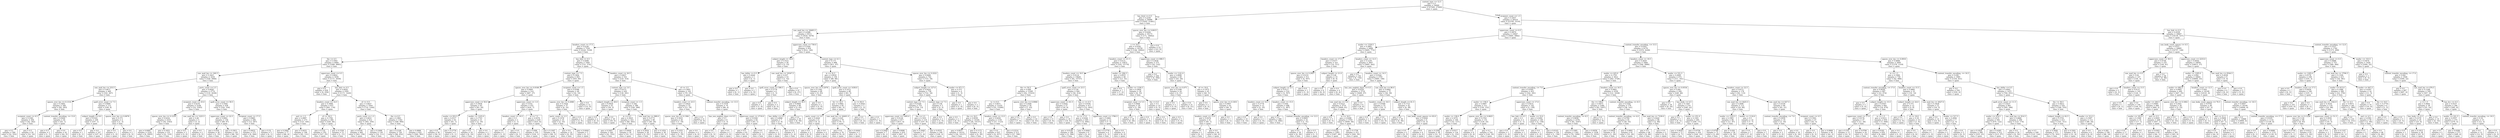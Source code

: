 digraph Tree {
node [shape=box] ;
0 [label="content_type <= 12.5\ngini = 0.5\nsamples = 54000\nvalue = [27000, 27000]\nclass = spam"] ;
1 [label="has_html <= 0.5\ngini = 0.2259\nsamples = 24686\nvalue = [3205, 21481]\nclass = ham"] ;
0 -> 1 [labeldistance=2.5, labelangle=45, headlabel="True"] ;
2 [label="raw_mail_len <= 18485.5\ngini = 0.4588\nsamples = 8513\nvalue = [3034, 5479]\nclass = ham"] ;
1 -> 2 ;
3 [label="headers_count <= 17.5\ngini = 0.4149\nsamples = 7559\nvalue = [2220, 5339]\nclass = ham"] ;
2 -> 3 ;
4 [label="the <= 0.5\ngini = 0.3562\nsamples = 6464\nvalue = [1499, 4965]\nclass = ham"] ;
3 -> 4 ;
5 [label="raw_mail_len <= 240.5\ngini = 0.1823\nsamples = 3234\nvalue = [328, 2906]\nclass = ham"] ;
4 -> 5 ;
6 [label="raw_mail_len <= 233.5\ngini = 0.4871\nsamples = 460\nvalue = [193, 267]\nclass = ham"] ;
5 -> 6 ;
7 [label="spaces_over_len <= 0.1314\ngini = 0.3692\nsamples = 348\nvalue = [85, 263]\nclass = ham"] ;
6 -> 7 ;
8 [label="recipient_count <= 6.5\ngini = 0.2381\nsamples = 304\nvalue = [42, 262]\nclass = ham"] ;
7 -> 8 ;
9 [label="gini = 0.2\nsamples = 284\nvalue = [32, 252]\nclass = ham"] ;
8 -> 9 ;
10 [label="gini = 0.5\nsamples = 20\nvalue = [10, 10]\nclass = spam"] ;
8 -> 10 ;
11 [label="content_transfer_encoding, <= 13.0\ngini = 0.0444\nsamples = 44\nvalue = [43, 1]\nclass = spam"] ;
7 -> 11 ;
12 [label="gini = 0.5\nsamples = 2\nvalue = [1, 1]\nclass = spam"] ;
11 -> 12 ;
13 [label="gini = 0.0\nsamples = 42\nvalue = [42, 0]\nclass = spam"] ;
11 -> 13 ;
14 [label="spell_error_count <= 7.5\ngini = 0.0689\nsamples = 112\nvalue = [108, 4]\nclass = spam"] ;
6 -> 14 ;
15 [label="subject_length <= 8.0\ngini = 0.0183\nsamples = 108\nvalue = [107, 1]\nclass = spam"] ;
14 -> 15 ;
16 [label="gini = 0.0\nsamples = 1\nvalue = [0, 1]\nclass = ham"] ;
15 -> 16 ;
17 [label="gini = 0.0\nsamples = 107\nvalue = [107, 0]\nclass = spam"] ;
15 -> 17 ;
18 [label="spaces_over_len <= 0.0676\ngini = 0.375\nsamples = 4\nvalue = [1, 3]\nclass = ham"] ;
14 -> 18 ;
19 [label="gini = 0.0\nsamples = 1\nvalue = [1, 0]\nclass = spam"] ;
18 -> 19 ;
20 [label="gini = 0.0\nsamples = 3\nvalue = [0, 3]\nclass = ham"] ;
18 -> 20 ;
21 [label="parts_count <= 2.5\ngini = 0.0926\nsamples = 2774\nvalue = [135, 2639]\nclass = ham"] ;
5 -> 21 ;
22 [label="recipient_count <= 25.0\ngini = 0.0278\nsamples = 2338\nvalue = [33, 2305]\nclass = ham"] ;
21 -> 22 ;
23 [label="spaces_over_len <= 0.1218\ngini = 0.0254\nsamples = 2333\nvalue = [30, 2303]\nclass = ham"] ;
22 -> 23 ;
24 [label="gini = 0.0085\nsamples = 2102\nvalue = [9, 2093]\nclass = ham"] ;
23 -> 24 ;
25 [label="gini = 0.1653\nsamples = 231\nvalue = [21, 210]\nclass = ham"] ;
23 -> 25 ;
26 [label="raw_mail_len <= 1225.5\ngini = 0.48\nsamples = 5\nvalue = [3, 2]\nclass = spam"] ;
22 -> 26 ;
27 [label="gini = 0.0\nsamples = 3\nvalue = [3, 0]\nclass = spam"] ;
26 -> 27 ;
28 [label="gini = 0.0\nsamples = 2\nvalue = [0, 2]\nclass = ham"] ;
26 -> 28 ;
29 [label="spell_error_count <= 59.5\ngini = 0.3584\nsamples = 436\nvalue = [102, 334]\nclass = ham"] ;
21 -> 29 ;
30 [label="uppercase_count <= 22.5\ngini = 0.4901\nsamples = 156\nvalue = [89, 67]\nclass = spam"] ;
29 -> 30 ;
31 [label="gini = 0.054\nsamples = 36\nvalue = [1, 35]\nclass = ham"] ;
30 -> 31 ;
32 [label="gini = 0.3911\nsamples = 120\nvalue = [88, 32]\nclass = spam"] ;
30 -> 32 ;
33 [label="recipient_count <= 17.5\ngini = 0.0885\nsamples = 280\nvalue = [13, 267]\nclass = ham"] ;
29 -> 33 ;
34 [label="gini = 0.0633\nsamples = 275\nvalue = [9, 266]\nclass = ham"] ;
33 -> 34 ;
35 [label="gini = 0.32\nsamples = 5\nvalue = [4, 1]\nclass = spam"] ;
33 -> 35 ;
36 [label="uppercase_count <= 0.5\ngini = 0.4622\nsamples = 3230\nvalue = [1171, 2059]\nclass = ham"] ;
4 -> 36 ;
37 [label="gini = 0.0\nsamples = 639\nvalue = [0, 639]\nclass = ham"] ;
36 -> 37 ;
38 [label="has_link <= 0.5\ngini = 0.4954\nsamples = 2591\nvalue = [1171, 1420]\nclass = ham"] ;
36 -> 38 ;
39 [label="headers_count <= 14.5\ngini = 0.3999\nsamples = 637\nvalue = [461, 176]\nclass = spam"] ;
38 -> 39 ;
40 [label="and <= 1.5\ngini = 0.4997\nsamples = 273\nvalue = [133, 140]\nclass = ham"] ;
39 -> 40 ;
41 [label="gini = 0.2064\nsamples = 77\nvalue = [68, 9]\nclass = spam"] ;
40 -> 41 ;
42 [label="gini = 0.4433\nsamples = 196\nvalue = [65, 131]\nclass = ham"] ;
40 -> 42 ;
43 [label="of <= 30.5\ngini = 0.1782\nsamples = 364\nvalue = [328, 36]\nclass = spam"] ;
39 -> 43 ;
44 [label="gini = 0.132\nsamples = 352\nvalue = [327, 25]\nclass = spam"] ;
43 -> 44 ;
45 [label="gini = 0.1528\nsamples = 12\nvalue = [1, 11]\nclass = ham"] ;
43 -> 45 ;
46 [label="of <= 0.5\ngini = 0.4627\nsamples = 1954\nvalue = [710, 1244]\nclass = ham"] ;
38 -> 46 ;
47 [label="parts_count <= 1.5\ngini = 0.4833\nsamples = 612\nvalue = [362, 250]\nclass = spam"] ;
46 -> 47 ;
48 [label="gini = 0.4104\nsamples = 482\nvalue = [343, 139]\nclass = spam"] ;
47 -> 48 ;
49 [label="gini = 0.2496\nsamples = 130\nvalue = [19, 111]\nclass = ham"] ;
47 -> 49 ;
50 [label="the <= 6.5\ngini = 0.3841\nsamples = 1342\nvalue = [348, 994]\nclass = ham"] ;
46 -> 50 ;
51 [label="gini = 0.2146\nsamples = 720\nvalue = [88, 632]\nclass = ham"] ;
50 -> 51 ;
52 [label="gini = 0.4866\nsamples = 622\nvalue = [260, 362]\nclass = ham"] ;
50 -> 52 ;
53 [label="has_link <= 0.5\ngini = 0.4498\nsamples = 1095\nvalue = [721, 374]\nclass = spam"] ;
3 -> 53 ;
54 [label="content_type <= 7.5\ngini = 0.1904\nsamples = 563\nvalue = [503, 60]\nclass = spam"] ;
53 -> 54 ;
55 [label="spaces_over_len <= 0.0166\ngini = 0.0995\nsamples = 514\nvalue = [487, 27]\nclass = spam"] ;
54 -> 55 ;
56 [label="uppercase_count <= 50.0\ngini = 0.3658\nsamples = 83\nvalue = [63, 20]\nclass = spam"] ;
55 -> 56 ;
57 [label="mailer <= 933.5\ngini = 0.0317\nsamples = 62\nvalue = [61, 1]\nclass = spam"] ;
56 -> 57 ;
58 [label="gini = 0.0\nsamples = 56\nvalue = [56, 0]\nclass = spam"] ;
57 -> 58 ;
59 [label="gini = 0.2778\nsamples = 6\nvalue = [5, 1]\nclass = spam"] ;
57 -> 59 ;
60 [label="mailer <= 1225.0\ngini = 0.1723\nsamples = 21\nvalue = [2, 19]\nclass = ham"] ;
56 -> 60 ;
61 [label="gini = 0.0\nsamples = 19\nvalue = [0, 19]\nclass = ham"] ;
60 -> 61 ;
62 [label="gini = 0.0\nsamples = 2\nvalue = [2, 0]\nclass = spam"] ;
60 -> 62 ;
63 [label="uppercase_count <= 1.0\ngini = 0.032\nsamples = 431\nvalue = [424, 7]\nclass = spam"] ;
55 -> 63 ;
64 [label="headers_count <= 19.5\ngini = 0.5\nsamples = 2\nvalue = [1, 1]\nclass = spam"] ;
63 -> 64 ;
65 [label="gini = 0.0\nsamples = 1\nvalue = [1, 0]\nclass = spam"] ;
64 -> 65 ;
66 [label="gini = 0.0\nsamples = 1\nvalue = [0, 1]\nclass = ham"] ;
64 -> 66 ;
67 [label="of <= 7.5\ngini = 0.0276\nsamples = 429\nvalue = [423, 6]\nclass = spam"] ;
63 -> 67 ;
68 [label="gini = 0.006\nsamples = 335\nvalue = [334, 1]\nclass = spam"] ;
67 -> 68 ;
69 [label="gini = 0.1007\nsamples = 94\nvalue = [89, 5]\nclass = spam"] ;
67 -> 69 ;
70 [label="recipient_count <= 1.5\ngini = 0.4398\nsamples = 49\nvalue = [16, 33]\nclass = ham"] ;
54 -> 70 ;
71 [label="spaces_over_len <= 0.2088\ngini = 0.1928\nsamples = 37\nvalue = [4, 33]\nclass = ham"] ;
70 -> 71 ;
72 [label="parts_count <= 2.5\ngini = 0.1078\nsamples = 35\nvalue = [2, 33]\nclass = ham"] ;
71 -> 72 ;
73 [label="gini = 0.0\nsamples = 32\nvalue = [0, 32]\nclass = ham"] ;
72 -> 73 ;
74 [label="gini = 0.4444\nsamples = 3\nvalue = [2, 1]\nclass = spam"] ;
72 -> 74 ;
75 [label="gini = 0.0\nsamples = 2\nvalue = [2, 0]\nclass = spam"] ;
71 -> 75 ;
76 [label="gini = 0.0\nsamples = 12\nvalue = [12, 0]\nclass = spam"] ;
70 -> 76 ;
77 [label="headers_count <= 20.5\ngini = 0.4837\nsamples = 532\nvalue = [218, 314]\nclass = ham"] ;
53 -> 77 ;
78 [label="content_type <= 3.0\ngini = 0.4375\nsamples = 430\nvalue = [139, 291]\nclass = ham"] ;
77 -> 78 ;
79 [label="subject_length <= 29.0\ngini = 0.0928\nsamples = 41\nvalue = [39, 2]\nclass = spam"] ;
78 -> 79 ;
80 [label="gini = 0.0\nsamples = 2\nvalue = [0, 2]\nclass = ham"] ;
79 -> 80 ;
81 [label="gini = 0.0\nsamples = 39\nvalue = [39, 0]\nclass = spam"] ;
79 -> 81 ;
82 [label="recipient_count <= 1.5\ngini = 0.382\nsamples = 389\nvalue = [100, 289]\nclass = ham"] ;
78 -> 82 ;
83 [label="in <= 9.5\ngini = 0.3025\nsamples = 323\nvalue = [60, 263]\nclass = ham"] ;
82 -> 83 ;
84 [label="gini = 0.2407\nsamples = 293\nvalue = [41, 252]\nclass = ham"] ;
83 -> 84 ;
85 [label="gini = 0.4644\nsamples = 30\nvalue = [19, 11]\nclass = spam"] ;
83 -> 85 ;
86 [label="raw_mail_len <= 989.0\ngini = 0.4775\nsamples = 66\nvalue = [40, 26]\nclass = spam"] ;
82 -> 86 ;
87 [label="gini = 0.2934\nsamples = 28\nvalue = [5, 23]\nclass = ham"] ;
86 -> 87 ;
88 [label="gini = 0.1454\nsamples = 38\nvalue = [35, 3]\nclass = spam"] ;
86 -> 88 ;
89 [label="of <= 3.5\ngini = 0.3493\nsamples = 102\nvalue = [79, 23]\nclass = spam"] ;
77 -> 89 ;
90 [label="headers_count <= 23.5\ngini = 0.4824\nsamples = 32\nvalue = [13, 19]\nclass = ham"] ;
89 -> 90 ;
91 [label="spaces_over_len <= 0.1384\ngini = 0.3935\nsamples = 26\nvalue = [7, 19]\nclass = ham"] ;
90 -> 91 ;
92 [label="gini = 0.2355\nsamples = 22\nvalue = [3, 19]\nclass = ham"] ;
91 -> 92 ;
93 [label="gini = 0.0\nsamples = 4\nvalue = [4, 0]\nclass = spam"] ;
91 -> 93 ;
94 [label="gini = 0.0\nsamples = 6\nvalue = [6, 0]\nclass = spam"] ;
90 -> 94 ;
95 [label="content_transfer_encoding, <= 13.5\ngini = 0.1078\nsamples = 70\nvalue = [66, 4]\nclass = spam"] ;
89 -> 95 ;
96 [label="has_non_english_chars <= 0.5\ngini = 0.5\nsamples = 6\nvalue = [3, 3]\nclass = spam"] ;
95 -> 96 ;
97 [label="gini = 0.0\nsamples = 3\nvalue = [0, 3]\nclass = ham"] ;
96 -> 97 ;
98 [label="gini = 0.0\nsamples = 3\nvalue = [3, 0]\nclass = spam"] ;
96 -> 98 ;
99 [label="uppercase_count <= 2718.0\ngini = 0.0308\nsamples = 64\nvalue = [63, 1]\nclass = spam"] ;
95 -> 99 ;
100 [label="gini = 0.0\nsamples = 63\nvalue = [63, 0]\nclass = spam"] ;
99 -> 100 ;
101 [label="gini = 0.0\nsamples = 1\nvalue = [0, 1]\nclass = ham"] ;
99 -> 101 ;
102 [label="uppercase_count <= 739.0\ngini = 0.2504\nsamples = 954\nvalue = [814, 140]\nclass = spam"] ;
2 -> 102 ;
103 [label="subject_length <= 16.0\ngini = 0.1014\nsamples = 56\nvalue = [3, 53]\nclass = ham"] ;
102 -> 103 ;
104 [label="has_dollar <= 0.5\ngini = 0.4444\nsamples = 3\nvalue = [2, 1]\nclass = spam"] ;
103 -> 104 ;
105 [label="gini = 0.0\nsamples = 1\nvalue = [0, 1]\nclass = ham"] ;
104 -> 105 ;
106 [label="gini = 0.0\nsamples = 2\nvalue = [2, 0]\nclass = spam"] ;
104 -> 106 ;
107 [label="raw_mail_len <= 19347.5\ngini = 0.037\nsamples = 53\nvalue = [1, 52]\nclass = ham"] ;
103 -> 107 ;
108 [label="spell_error_count <= 598.5\ngini = 0.2778\nsamples = 6\nvalue = [1, 5]\nclass = ham"] ;
107 -> 108 ;
109 [label="gini = 0.0\nsamples = 1\nvalue = [1, 0]\nclass = spam"] ;
108 -> 109 ;
110 [label="gini = 0.0\nsamples = 5\nvalue = [0, 5]\nclass = ham"] ;
108 -> 110 ;
111 [label="gini = 0.0\nsamples = 47\nvalue = [0, 47]\nclass = ham"] ;
107 -> 111 ;
112 [label="content_type <= 6.5\ngini = 0.175\nsamples = 898\nvalue = [811, 87]\nclass = spam"] ;
102 -> 112 ;
113 [label="in <= 32.5\ngini = 0.4918\nsamples = 156\nvalue = [88, 68]\nclass = spam"] ;
112 -> 113 ;
114 [label="spaces_over_len <= 0.2076\ngini = 0.1362\nsamples = 68\nvalue = [5, 63]\nclass = ham"] ;
113 -> 114 ;
115 [label="subject_length <= 30.5\ngini = 0.0868\nsamples = 66\nvalue = [3, 63]\nclass = ham"] ;
114 -> 115 ;
116 [label="has_dollar <= 0.5\ngini = 0.4898\nsamples = 7\nvalue = [3, 4]\nclass = ham"] ;
115 -> 116 ;
117 [label="gini = 0.0\nsamples = 2\nvalue = [2, 0]\nclass = spam"] ;
116 -> 117 ;
118 [label="gini = 0.32\nsamples = 5\nvalue = [1, 4]\nclass = ham"] ;
116 -> 118 ;
119 [label="gini = 0.0\nsamples = 59\nvalue = [0, 59]\nclass = ham"] ;
115 -> 119 ;
120 [label="gini = 0.0\nsamples = 2\nvalue = [2, 0]\nclass = spam"] ;
114 -> 120 ;
121 [label="spell_error_count <= 1438.0\ngini = 0.1072\nsamples = 88\nvalue = [83, 5]\nclass = spam"] ;
113 -> 121 ;
122 [label="for <= 18.5\ngini = 0.0681\nsamples = 85\nvalue = [82, 3]\nclass = spam"] ;
121 -> 122 ;
123 [label="parts_count <= 2.0\ngini = 0.4444\nsamples = 6\nvalue = [4, 2]\nclass = spam"] ;
122 -> 123 ;
124 [label="gini = 0.0\nsamples = 2\nvalue = [0, 2]\nclass = ham"] ;
123 -> 124 ;
125 [label="gini = 0.0\nsamples = 4\nvalue = [4, 0]\nclass = spam"] ;
123 -> 125 ;
126 [label="raw_mail_len <= 44401.0\ngini = 0.025\nsamples = 79\nvalue = [78, 1]\nclass = spam"] ;
122 -> 126 ;
127 [label="gini = 0.0\nsamples = 76\nvalue = [76, 0]\nclass = spam"] ;
126 -> 127 ;
128 [label="gini = 0.4444\nsamples = 3\nvalue = [2, 1]\nclass = spam"] ;
126 -> 128 ;
129 [label="in <= 84.0\ngini = 0.4444\nsamples = 3\nvalue = [1, 2]\nclass = ham"] ;
121 -> 129 ;
130 [label="gini = 0.0\nsamples = 2\nvalue = [0, 2]\nclass = ham"] ;
129 -> 130 ;
131 [label="gini = 0.0\nsamples = 1\nvalue = [1, 0]\nclass = spam"] ;
129 -> 131 ;
132 [label="spaces_over_len <= 0.2222\ngini = 0.0499\nsamples = 742\nvalue = [723, 19]\nclass = spam"] ;
112 -> 132 ;
133 [label="subject_length <= 127.0\ngini = 0.0424\nsamples = 738\nvalue = [722, 16]\nclass = spam"] ;
132 -> 133 ;
134 [label="content_type <= 7.5\ngini = 0.0348\nsamples = 733\nvalue = [720, 13]\nclass = spam"] ;
133 -> 134 ;
135 [label="uppercase_count <= 1495.0\ngini = 0.0129\nsamples = 617\nvalue = [613, 4]\nclass = spam"] ;
134 -> 135 ;
136 [label="gini = 0.2449\nsamples = 7\nvalue = [6, 1]\nclass = spam"] ;
135 -> 136 ;
137 [label="gini = 0.0098\nsamples = 610\nvalue = [607, 3]\nclass = spam"] ;
135 -> 137 ;
138 [label="the <= 2.5\ngini = 0.1431\nsamples = 116\nvalue = [107, 9]\nclass = spam"] ;
134 -> 138 ;
139 [label="gini = 0.2449\nsamples = 7\nvalue = [1, 6]\nclass = ham"] ;
138 -> 139 ;
140 [label="gini = 0.0535\nsamples = 109\nvalue = [106, 3]\nclass = spam"] ;
138 -> 140 ;
141 [label="content_type <= 7.5\ngini = 0.48\nsamples = 5\nvalue = [2, 3]\nclass = ham"] ;
133 -> 141 ;
142 [label="gini = 0.0\nsamples = 2\nvalue = [2, 0]\nclass = spam"] ;
141 -> 142 ;
143 [label="gini = 0.0\nsamples = 3\nvalue = [0, 3]\nclass = ham"] ;
141 -> 143 ;
144 [label="mailer <= 971.5\ngini = 0.375\nsamples = 4\nvalue = [1, 3]\nclass = ham"] ;
132 -> 144 ;
145 [label="gini = 0.0\nsamples = 1\nvalue = [1, 0]\nclass = spam"] ;
144 -> 145 ;
146 [label="gini = 0.0\nsamples = 3\nvalue = [0, 3]\nclass = ham"] ;
144 -> 146 ;
147 [label="spaces_over_len <= 0.8015\ngini = 0.0209\nsamples = 16173\nvalue = [171, 16002]\nclass = ham"] ;
1 -> 147 ;
148 [label="a <= 19.5\ngini = 0.0182\nsamples = 16150\nvalue = [148, 16002]\nclass = ham"] ;
147 -> 148 ;
149 [label="headers_count <= 21.5\ngini = 0.0131\nsamples = 15875\nvalue = [105, 15770]\nclass = ham"] ;
148 -> 149 ;
150 [label="headers_count <= 18.5\ngini = 0.0116\nsamples = 15829\nvalue = [92, 15737]\nclass = ham"] ;
149 -> 150 ;
151 [label="the <= 50.5\ngini = 0.008\nsamples = 15385\nvalue = [62, 15323]\nclass = ham"] ;
150 -> 151 ;
152 [label="to <= 8.5\ngini = 0.0071\nsamples = 15335\nvalue = [55, 15280]\nclass = ham"] ;
151 -> 152 ;
153 [label="the <= 18.5\ngini = 0.0039\nsamples = 14185\nvalue = [28, 14157]\nclass = ham"] ;
152 -> 153 ;
154 [label="gini = 0.0037\nsamples = 14153\nvalue = [26, 14127]\nclass = ham"] ;
153 -> 154 ;
155 [label="gini = 0.1172\nsamples = 32\nvalue = [2, 30]\nclass = ham"] ;
153 -> 155 ;
156 [label="headers_count <= 13.5\ngini = 0.0459\nsamples = 1150\nvalue = [27, 1123]\nclass = ham"] ;
152 -> 156 ;
157 [label="gini = 0.0\nsamples = 937\nvalue = [0, 937]\nclass = ham"] ;
156 -> 157 ;
158 [label="gini = 0.2214\nsamples = 213\nvalue = [27, 186]\nclass = ham"] ;
156 -> 158 ;
159 [label="spaces_over_len <= 0.0966\ngini = 0.2408\nsamples = 50\nvalue = [7, 43]\nclass = ham"] ;
151 -> 159 ;
160 [label="gini = 0.0\nsamples = 7\nvalue = [7, 0]\nclass = spam"] ;
159 -> 160 ;
161 [label="gini = 0.0\nsamples = 43\nvalue = [0, 43]\nclass = ham"] ;
159 -> 161 ;
162 [label="spell_error_count <= 23.5\ngini = 0.126\nsamples = 444\nvalue = [30, 414]\nclass = ham"] ;
150 -> 162 ;
163 [label="uppercase_count <= 61.5\ngini = 0.4444\nsamples = 27\nvalue = [18, 9]\nclass = spam"] ;
162 -> 163 ;
164 [label="gini = 0.0\nsamples = 9\nvalue = [0, 9]\nclass = ham"] ;
163 -> 164 ;
165 [label="gini = 0.0\nsamples = 18\nvalue = [18, 0]\nclass = spam"] ;
163 -> 165 ;
166 [label="has_cc <= 0.5\ngini = 0.0559\nsamples = 417\nvalue = [12, 405]\nclass = ham"] ;
162 -> 166 ;
167 [label="to <= 17.0\ngini = 0.0244\nsamples = 405\nvalue = [5, 400]\nclass = ham"] ;
166 -> 167 ;
168 [label="gini = 0.0149\nsamples = 399\nvalue = [3, 396]\nclass = ham"] ;
167 -> 168 ;
169 [label="gini = 0.4444\nsamples = 6\nvalue = [2, 4]\nclass = ham"] ;
167 -> 169 ;
170 [label="uppercase_count <= 1780.5\ngini = 0.4861\nsamples = 12\nvalue = [7, 5]\nclass = spam"] ;
166 -> 170 ;
171 [label="gini = 0.2778\nsamples = 6\nvalue = [1, 5]\nclass = ham"] ;
170 -> 171 ;
172 [label="gini = 0.0\nsamples = 6\nvalue = [6, 0]\nclass = spam"] ;
170 -> 172 ;
173 [label="mailer <= 294.5\ngini = 0.4055\nsamples = 46\nvalue = [13, 33]\nclass = ham"] ;
149 -> 173 ;
174 [label="gini = 0.0\nsamples = 7\nvalue = [7, 0]\nclass = spam"] ;
173 -> 174 ;
175 [label="mailer <= 1336.5\ngini = 0.2604\nsamples = 39\nvalue = [6, 33]\nclass = ham"] ;
173 -> 175 ;
176 [label="recipient_count <= 5.5\ngini = 0.0666\nsamples = 29\nvalue = [1, 28]\nclass = ham"] ;
175 -> 176 ;
177 [label="gini = 0.0\nsamples = 28\nvalue = [0, 28]\nclass = ham"] ;
176 -> 177 ;
178 [label="gini = 0.0\nsamples = 1\nvalue = [1, 0]\nclass = spam"] ;
176 -> 178 ;
179 [label="the <= 8.5\ngini = 0.5\nsamples = 10\nvalue = [5, 5]\nclass = spam"] ;
175 -> 179 ;
180 [label="gini = 0.0\nsamples = 5\nvalue = [0, 5]\nclass = ham"] ;
179 -> 180 ;
181 [label="gini = 0.0\nsamples = 5\nvalue = [5, 0]\nclass = spam"] ;
179 -> 181 ;
182 [label="uppercase_count <= 698.5\ngini = 0.2638\nsamples = 275\nvalue = [43, 232]\nclass = ham"] ;
148 -> 182 ;
183 [label="gini = 0.0\nsamples = 206\nvalue = [0, 206]\nclass = ham"] ;
182 -> 183 ;
184 [label="mailer <= 1141.0\ngini = 0.4696\nsamples = 69\nvalue = [43, 26]\nclass = spam"] ;
182 -> 184 ;
185 [label="spaces_over_len <= 0.071\ngini = 0.2188\nsamples = 24\nvalue = [3, 21]\nclass = ham"] ;
184 -> 185 ;
186 [label="gini = 0.0\nsamples = 3\nvalue = [3, 0]\nclass = spam"] ;
185 -> 186 ;
187 [label="gini = 0.0\nsamples = 21\nvalue = [0, 21]\nclass = ham"] ;
185 -> 187 ;
188 [label="of <= 19.0\ngini = 0.1975\nsamples = 45\nvalue = [40, 5]\nclass = spam"] ;
184 -> 188 ;
189 [label="gini = 0.0\nsamples = 3\nvalue = [0, 3]\nclass = ham"] ;
188 -> 189 ;
190 [label="spaces_over_len <= 0.1831\ngini = 0.0907\nsamples = 42\nvalue = [40, 2]\nclass = spam"] ;
188 -> 190 ;
191 [label="headers_count <= 13.0\ngini = 0.0476\nsamples = 41\nvalue = [40, 1]\nclass = spam"] ;
190 -> 191 ;
192 [label="gini = 0.0\nsamples = 1\nvalue = [0, 1]\nclass = ham"] ;
191 -> 192 ;
193 [label="gini = 0.0\nsamples = 40\nvalue = [40, 0]\nclass = spam"] ;
191 -> 193 ;
194 [label="gini = 0.0\nsamples = 1\nvalue = [0, 1]\nclass = ham"] ;
190 -> 194 ;
195 [label="gini = 0.0\nsamples = 23\nvalue = [23, 0]\nclass = spam"] ;
147 -> 195 ;
196 [label="recipient_count <= 1.5\ngini = 0.3057\nsamples = 29314\nvalue = [23795, 5519]\nclass = spam"] ;
0 -> 196 [labeldistance=2.5, labelangle=-45, headlabel="False"] ;
197 [label="uppercase_count <= 0.5\ngini = 0.4979\nsamples = 10647\nvalue = [5665, 4982]\nclass = spam"] ;
196 -> 197 ;
198 [label="mailer <= 1329.5\ngini = 0.2862\nsamples = 4468\nvalue = [3695, 773]\nclass = spam"] ;
197 -> 198 ;
199 [label="headers_count <= 17.5\ngini = 0.0377\nsamples = 521\nvalue = [10, 511]\nclass = ham"] ;
198 -> 199 ;
200 [label="spaces_over_len <= 0.2927\ngini = 0.0155\nsamples = 511\nvalue = [4, 507]\nclass = ham"] ;
199 -> 200 ;
201 [label="subject_length <= 4.5\ngini = 0.0117\nsamples = 510\nvalue = [3, 507]\nclass = ham"] ;
200 -> 201 ;
202 [label="headers_count <= 14.5\ngini = 0.2778\nsamples = 12\nvalue = [2, 10]\nclass = ham"] ;
201 -> 202 ;
203 [label="gini = 0.0\nsamples = 10\nvalue = [0, 10]\nclass = ham"] ;
202 -> 203 ;
204 [label="gini = 0.0\nsamples = 2\nvalue = [2, 0]\nclass = spam"] ;
202 -> 204 ;
205 [label="headers_count <= 15.5\ngini = 0.004\nsamples = 498\nvalue = [1, 497]\nclass = ham"] ;
201 -> 205 ;
206 [label="gini = 0.0\nsamples = 466\nvalue = [0, 466]\nclass = ham"] ;
205 -> 206 ;
207 [label="content_transfer_encoding, <= 13.5\ngini = 0.0605\nsamples = 32\nvalue = [1, 31]\nclass = ham"] ;
205 -> 207 ;
208 [label="gini = 0.0\nsamples = 30\nvalue = [0, 30]\nclass = ham"] ;
207 -> 208 ;
209 [label="gini = 0.5\nsamples = 2\nvalue = [1, 1]\nclass = spam"] ;
207 -> 209 ;
210 [label="gini = 0.0\nsamples = 1\nvalue = [1, 0]\nclass = spam"] ;
200 -> 210 ;
211 [label="subject_length <= 21.0\ngini = 0.48\nsamples = 10\nvalue = [6, 4]\nclass = spam"] ;
199 -> 211 ;
212 [label="gini = 0.0\nsamples = 6\nvalue = [6, 0]\nclass = spam"] ;
211 -> 212 ;
213 [label="gini = 0.0\nsamples = 4\nvalue = [0, 4]\nclass = ham"] ;
211 -> 213 ;
214 [label="headers_count <= 12.5\ngini = 0.1239\nsamples = 3947\nvalue = [3685, 262]\nclass = spam"] ;
198 -> 214 ;
215 [label="gini = 0.0\nsamples = 156\nvalue = [0, 156]\nclass = ham"] ;
214 -> 215 ;
216 [label="headers_count <= 14.5\ngini = 0.0544\nsamples = 3791\nvalue = [3685, 106]\nclass = spam"] ;
214 -> 216 ;
217 [label="has_non_english_chars <= 0.5\ngini = 0.0354\nsamples = 3716\nvalue = [3649, 67]\nclass = spam"] ;
216 -> 217 ;
218 [label="raw_mail_len <= 3.0\ngini = 0.0323\nsamples = 3710\nvalue = [3649, 61]\nclass = spam"] ;
217 -> 218 ;
219 [label="gini = 0.0\nsamples = 5\nvalue = [0, 5]\nclass = ham"] ;
218 -> 219 ;
220 [label="to <= 16.5\ngini = 0.0298\nsamples = 3705\nvalue = [3649, 56]\nclass = spam"] ;
218 -> 220 ;
221 [label="gini = 0.0152\nsamples = 3393\nvalue = [3367, 26]\nclass = spam"] ;
220 -> 221 ;
222 [label="gini = 0.1738\nsamples = 312\nvalue = [282, 30]\nclass = spam"] ;
220 -> 222 ;
223 [label="gini = 0.0\nsamples = 6\nvalue = [0, 6]\nclass = ham"] ;
217 -> 223 ;
224 [label="raw_mail_len <= 86.0\ngini = 0.4992\nsamples = 75\nvalue = [36, 39]\nclass = ham"] ;
216 -> 224 ;
225 [label="headers_count <= 16.5\ngini = 0.0588\nsamples = 33\nvalue = [32, 1]\nclass = spam"] ;
224 -> 225 ;
226 [label="gini = 0.0\nsamples = 1\nvalue = [0, 1]\nclass = ham"] ;
225 -> 226 ;
227 [label="gini = 0.0\nsamples = 32\nvalue = [32, 0]\nclass = spam"] ;
225 -> 227 ;
228 [label="subject_length <= 61.5\ngini = 0.1723\nsamples = 42\nvalue = [4, 38]\nclass = ham"] ;
224 -> 228 ;
229 [label="gini = 0.0\nsamples = 36\nvalue = [0, 36]\nclass = ham"] ;
228 -> 229 ;
230 [label="raw_body_count_spaces <= 83.0\ngini = 0.4444\nsamples = 6\nvalue = [4, 2]\nclass = spam"] ;
228 -> 230 ;
231 [label="gini = 0.0\nsamples = 2\nvalue = [0, 2]\nclass = ham"] ;
230 -> 231 ;
232 [label="gini = 0.0\nsamples = 4\nvalue = [4, 0]\nclass = spam"] ;
230 -> 232 ;
233 [label="content_transfer_encoding, <= 15.5\ngini = 0.4343\nsamples = 6179\nvalue = [1970, 4209]\nclass = ham"] ;
197 -> 233 ;
234 [label="headers_count <= 19.5\ngini = 0.2829\nsamples = 3484\nvalue = [594, 2890]\nclass = ham"] ;
233 -> 234 ;
235 [label="mailer <= 425.0\ngini = 0.1703\nsamples = 3012\nvalue = [283, 2729]\nclass = ham"] ;
234 -> 235 ;
236 [label="content_transfer_encoding, <= 7.0\ngini = 0.4595\nsamples = 453\nvalue = [162, 291]\nclass = ham"] ;
235 -> 236 ;
237 [label="mailer <= 158.5\ngini = 0.4997\nsamples = 311\nvalue = [159, 152]\nclass = spam"] ;
236 -> 237 ;
238 [label="mailer <= 138.0\ngini = 0.3274\nsamples = 160\nvalue = [33, 127]\nclass = ham"] ;
237 -> 238 ;
239 [label="gini = 0.2392\nsamples = 36\nvalue = [31, 5]\nclass = spam"] ;
238 -> 239 ;
240 [label="gini = 0.0317\nsamples = 124\nvalue = [2, 122]\nclass = ham"] ;
238 -> 240 ;
241 [label="spaces_over_len <= 0.0825\ngini = 0.2763\nsamples = 151\nvalue = [126, 25]\nclass = spam"] ;
237 -> 241 ;
242 [label="gini = 0.0\nsamples = 9\nvalue = [0, 9]\nclass = ham"] ;
241 -> 242 ;
243 [label="gini = 0.2\nsamples = 142\nvalue = [126, 16]\nclass = spam"] ;
241 -> 243 ;
244 [label="uppercase_count <= 17.0\ngini = 0.0414\nsamples = 142\nvalue = [3, 139]\nclass = ham"] ;
236 -> 244 ;
245 [label="has_link <= 0.5\ngini = 0.5\nsamples = 2\nvalue = [1, 1]\nclass = spam"] ;
244 -> 245 ;
246 [label="gini = 0.0\nsamples = 1\nvalue = [1, 0]\nclass = spam"] ;
245 -> 246 ;
247 [label="gini = 0.0\nsamples = 1\nvalue = [0, 1]\nclass = ham"] ;
245 -> 247 ;
248 [label="mailer <= 33.0\ngini = 0.0282\nsamples = 140\nvalue = [2, 138]\nclass = ham"] ;
244 -> 248 ;
249 [label="gini = 0.0\nsamples = 1\nvalue = [1, 0]\nclass = spam"] ;
248 -> 249 ;
250 [label="gini = 0.0143\nsamples = 139\nvalue = [1, 138]\nclass = ham"] ;
248 -> 250 ;
251 [label="headers_count <= 18.5\ngini = 0.0901\nsamples = 2559\nvalue = [121, 2438]\nclass = ham"] ;
235 -> 251 ;
252 [label="the <= 108.0\ngini = 0.0673\nsamples = 2380\nvalue = [83, 2297]\nclass = ham"] ;
251 -> 252 ;
253 [label="content_transfer_encoding, <= 8.5\ngini = 0.0658\nsamples = 2378\nvalue = [81, 2297]\nclass = ham"] ;
252 -> 253 ;
254 [label="gini = 0.1095\nsamples = 1342\nvalue = [78, 1264]\nclass = ham"] ;
253 -> 254 ;
255 [label="gini = 0.0058\nsamples = 1036\nvalue = [3, 1033]\nclass = ham"] ;
253 -> 255 ;
256 [label="gini = 0.0\nsamples = 2\nvalue = [2, 0]\nclass = spam"] ;
252 -> 256 ;
257 [label="content_transfer_encoding, <= 8.5\ngini = 0.3344\nsamples = 179\nvalue = [38, 141]\nclass = ham"] ;
251 -> 257 ;
258 [label="content_transfer_encoding, <= 4.0\ngini = 0.4782\nsamples = 91\nvalue = [36, 55]\nclass = ham"] ;
257 -> 258 ;
259 [label="gini = 0.0644\nsamples = 30\nvalue = [1, 29]\nclass = ham"] ;
258 -> 259 ;
260 [label="gini = 0.4891\nsamples = 61\nvalue = [35, 26]\nclass = spam"] ;
258 -> 260 ;
261 [label="raw_mail_len <= 7239.0\ngini = 0.0444\nsamples = 88\nvalue = [2, 86]\nclass = ham"] ;
257 -> 261 ;
262 [label="gini = 0.0\nsamples = 86\nvalue = [0, 86]\nclass = ham"] ;
261 -> 262 ;
263 [label="gini = 0.0\nsamples = 2\nvalue = [2, 0]\nclass = spam"] ;
261 -> 263 ;
264 [label="mailer <= 531.5\ngini = 0.4495\nsamples = 472\nvalue = [311, 161]\nclass = spam"] ;
234 -> 264 ;
265 [label="spaces_over_len <= 0.0534\ngini = 0.264\nsamples = 294\nvalue = [248, 46]\nclass = spam"] ;
264 -> 265 ;
266 [label="gini = 0.0\nsamples = 24\nvalue = [0, 24]\nclass = ham"] ;
265 -> 266 ;
267 [label="has_body <= 0.5\ngini = 0.1497\nsamples = 270\nvalue = [248, 22]\nclass = spam"] ;
265 -> 267 ;
268 [label="gini = 0.0\nsamples = 5\nvalue = [0, 5]\nclass = ham"] ;
267 -> 268 ;
269 [label="mailer <= 251.0\ngini = 0.1201\nsamples = 265\nvalue = [248, 17]\nclass = spam"] ;
267 -> 269 ;
270 [label="gini = 0.4628\nsamples = 11\nvalue = [4, 7]\nclass = ham"] ;
269 -> 270 ;
271 [label="gini = 0.0756\nsamples = 254\nvalue = [244, 10]\nclass = spam"] ;
269 -> 271 ;
272 [label="headers_count <= 22.5\ngini = 0.4573\nsamples = 178\nvalue = [63, 115]\nclass = ham"] ;
264 -> 272 ;
273 [label="raw_mail_len <= 4425.5\ngini = 0.2698\nsamples = 112\nvalue = [18, 94]\nclass = ham"] ;
272 -> 273 ;
274 [label="mailer <= 1335.5\ngini = 0.1993\nsamples = 98\nvalue = [11, 87]\nclass = ham"] ;
273 -> 274 ;
275 [label="gini = 0.0799\nsamples = 72\nvalue = [3, 69]\nclass = ham"] ;
274 -> 275 ;
276 [label="gini = 0.426\nsamples = 26\nvalue = [8, 18]\nclass = ham"] ;
274 -> 276 ;
277 [label="mailer <= 1116.0\ngini = 0.5\nsamples = 14\nvalue = [7, 7]\nclass = spam"] ;
273 -> 277 ;
278 [label="gini = 0.0\nsamples = 7\nvalue = [7, 0]\nclass = spam"] ;
277 -> 278 ;
279 [label="gini = 0.0\nsamples = 7\nvalue = [0, 7]\nclass = ham"] ;
277 -> 279 ;
280 [label="raw_mail_len <= 627.5\ngini = 0.4339\nsamples = 66\nvalue = [45, 21]\nclass = spam"] ;
272 -> 280 ;
281 [label="content_transfer_encoding, <= 7.0\ngini = 0.2659\nsamples = 19\nvalue = [3, 16]\nclass = ham"] ;
280 -> 281 ;
282 [label="gini = 0.0\nsamples = 3\nvalue = [3, 0]\nclass = spam"] ;
281 -> 282 ;
283 [label="gini = 0.0\nsamples = 16\nvalue = [0, 16]\nclass = ham"] ;
281 -> 283 ;
284 [label="recipient_count <= 0.5\ngini = 0.1901\nsamples = 47\nvalue = [42, 5]\nclass = spam"] ;
280 -> 284 ;
285 [label="gini = 0.0\nsamples = 3\nvalue = [0, 3]\nclass = ham"] ;
284 -> 285 ;
286 [label="gini = 0.0868\nsamples = 44\nvalue = [42, 2]\nclass = spam"] ;
284 -> 286 ;
287 [label="spaces_over_len <= 0.0916\ngini = 0.4998\nsamples = 2695\nvalue = [1376, 1319]\nclass = spam"] ;
233 -> 287 ;
288 [label="to <= 1.5\ngini = 0.1084\nsamples = 730\nvalue = [42, 688]\nclass = ham"] ;
287 -> 288 ;
289 [label="content_transfer_encoding, <= 17.0\ngini = 0.0638\nsamples = 697\nvalue = [23, 674]\nclass = ham"] ;
288 -> 289 ;
290 [label="gini = 0.0\nsamples = 5\nvalue = [5, 0]\nclass = spam"] ;
289 -> 290 ;
291 [label="subject_length <= 15.5\ngini = 0.0507\nsamples = 692\nvalue = [18, 674]\nclass = ham"] ;
289 -> 291 ;
292 [label="uppercase_count <= 17.0\ngini = 0.4178\nsamples = 37\nvalue = [11, 26]\nclass = ham"] ;
291 -> 292 ;
293 [label="gini = 0.355\nsamples = 13\nvalue = [10, 3]\nclass = spam"] ;
292 -> 293 ;
294 [label="gini = 0.0799\nsamples = 24\nvalue = [1, 23]\nclass = ham"] ;
292 -> 294 ;
295 [label="in <= 1.5\ngini = 0.0211\nsamples = 655\nvalue = [7, 648]\nclass = ham"] ;
291 -> 295 ;
296 [label="gini = 0.0182\nsamples = 654\nvalue = [6, 648]\nclass = ham"] ;
295 -> 296 ;
297 [label="gini = 0.0\nsamples = 1\nvalue = [1, 0]\nclass = spam"] ;
295 -> 297 ;
298 [label="headers_count <= 15.5\ngini = 0.4885\nsamples = 33\nvalue = [19, 14]\nclass = spam"] ;
288 -> 298 ;
299 [label="subject_length <= 24.0\ngini = 0.375\nsamples = 12\nvalue = [3, 9]\nclass = ham"] ;
298 -> 299 ;
300 [label="gini = 0.0\nsamples = 2\nvalue = [2, 0]\nclass = spam"] ;
299 -> 300 ;
301 [label="of <= 19.0\ngini = 0.18\nsamples = 10\nvalue = [1, 9]\nclass = ham"] ;
299 -> 301 ;
302 [label="gini = 0.0\nsamples = 9\nvalue = [0, 9]\nclass = ham"] ;
301 -> 302 ;
303 [label="gini = 0.0\nsamples = 1\nvalue = [1, 0]\nclass = spam"] ;
301 -> 303 ;
304 [label="raw_mail_len <= 4027.0\ngini = 0.3628\nsamples = 21\nvalue = [16, 5]\nclass = spam"] ;
298 -> 304 ;
305 [label="gini = 0.0\nsamples = 14\nvalue = [14, 0]\nclass = spam"] ;
304 -> 305 ;
306 [label="mailer <= 517.5\ngini = 0.4082\nsamples = 7\nvalue = [2, 5]\nclass = ham"] ;
304 -> 306 ;
307 [label="gini = 0.0\nsamples = 2\nvalue = [2, 0]\nclass = spam"] ;
306 -> 307 ;
308 [label="gini = 0.0\nsamples = 5\nvalue = [0, 5]\nclass = ham"] ;
306 -> 308 ;
309 [label="content_transfer_encoding, <= 16.5\ngini = 0.436\nsamples = 1965\nvalue = [1334, 631]\nclass = spam"] ;
287 -> 309 ;
310 [label="gini = 0.0\nsamples = 550\nvalue = [550, 0]\nclass = spam"] ;
309 -> 310 ;
311 [label="has_dollar <= 0.5\ngini = 0.4942\nsamples = 1415\nvalue = [784, 631]\nclass = spam"] ;
309 -> 311 ;
312 [label="spell_error_count <= 11.5\ngini = 0.4437\nsamples = 891\nvalue = [595, 296]\nclass = spam"] ;
311 -> 312 ;
313 [label="mailer <= 476.5\ngini = 0.3272\nsamples = 592\nvalue = [470, 122]\nclass = spam"] ;
312 -> 313 ;
314 [label="gini = 0.1626\nsamples = 280\nvalue = [255, 25]\nclass = spam"] ;
313 -> 314 ;
315 [label="gini = 0.4285\nsamples = 312\nvalue = [215, 97]\nclass = spam"] ;
313 -> 315 ;
316 [label="raw_mail_len <= 914.5\ngini = 0.4866\nsamples = 299\nvalue = [125, 174]\nclass = ham"] ;
312 -> 316 ;
317 [label="gini = 0.0\nsamples = 50\nvalue = [0, 50]\nclass = ham"] ;
316 -> 317 ;
318 [label="gini = 0.5\nsamples = 249\nvalue = [125, 124]\nclass = spam"] ;
316 -> 318 ;
319 [label="the <= 36.5\ngini = 0.4612\nsamples = 524\nvalue = [189, 335]\nclass = ham"] ;
311 -> 319 ;
320 [label="subject_length <= 62.5\ngini = 0.3701\nsamples = 412\nvalue = [101, 311]\nclass = ham"] ;
319 -> 320 ;
321 [label="gini = 0.3049\nsamples = 373\nvalue = [70, 303]\nclass = ham"] ;
320 -> 321 ;
322 [label="gini = 0.3261\nsamples = 39\nvalue = [31, 8]\nclass = spam"] ;
320 -> 322 ;
323 [label="mailer <= 312.5\ngini = 0.3367\nsamples = 112\nvalue = [88, 24]\nclass = spam"] ;
319 -> 323 ;
324 [label="gini = 0.0\nsamples = 6\nvalue = [0, 6]\nclass = ham"] ;
323 -> 324 ;
325 [label="gini = 0.282\nsamples = 106\nvalue = [88, 18]\nclass = spam"] ;
323 -> 325 ;
326 [label="has_link <= 0.5\ngini = 0.0559\nsamples = 18667\nvalue = [18130, 537]\nclass = spam"] ;
196 -> 326 ;
327 [label="raw_body_count_spaces <= 0.5\ngini = 0.015\nsamples = 16885\nvalue = [16757, 128]\nclass = spam"] ;
326 -> 327 ;
328 [label="uppercase_count <= 39.5\ngini = 0.4746\nsamples = 235\nvalue = [144, 91]\nclass = spam"] ;
327 -> 328 ;
329 [label="raw_mail_len <= 0.5\ngini = 0.04\nsamples = 147\nvalue = [144, 3]\nclass = spam"] ;
328 -> 329 ;
330 [label="gini = 0.0\nsamples = 2\nvalue = [0, 2]\nclass = ham"] ;
329 -> 330 ;
331 [label="headers_count <= 13.5\ngini = 0.0137\nsamples = 145\nvalue = [144, 1]\nclass = spam"] ;
329 -> 331 ;
332 [label="gini = 0.0\nsamples = 1\nvalue = [0, 1]\nclass = ham"] ;
331 -> 332 ;
333 [label="gini = 0.0\nsamples = 144\nvalue = [144, 0]\nclass = spam"] ;
331 -> 333 ;
334 [label="gini = 0.0\nsamples = 88\nvalue = [0, 88]\nclass = ham"] ;
328 -> 334 ;
335 [label="uppercase_count <= 2233.0\ngini = 0.0044\nsamples = 16650\nvalue = [16613, 37]\nclass = spam"] ;
327 -> 335 ;
336 [label="mailer <= 1295.0\ngini = 0.004\nsamples = 16641\nvalue = [16608, 33]\nclass = spam"] ;
335 -> 336 ;
337 [label="mailer <= 682.0\ngini = 0.0965\nsamples = 492\nvalue = [467, 25]\nclass = spam"] ;
336 -> 337 ;
338 [label="mailer <= 240.5\ngini = 0.0085\nsamples = 466\nvalue = [464, 2]\nclass = spam"] ;
337 -> 338 ;
339 [label="mailer <= 183.0\ngini = 0.1049\nsamples = 18\nvalue = [17, 1]\nclass = spam"] ;
338 -> 339 ;
340 [label="gini = 0.0\nsamples = 17\nvalue = [17, 0]\nclass = spam"] ;
339 -> 340 ;
341 [label="gini = 0.0\nsamples = 1\nvalue = [0, 1]\nclass = ham"] ;
339 -> 341 ;
342 [label="and <= 0.5\ngini = 0.0045\nsamples = 448\nvalue = [447, 1]\nclass = spam"] ;
338 -> 342 ;
343 [label="gini = 0.0303\nsamples = 65\nvalue = [64, 1]\nclass = spam"] ;
342 -> 343 ;
344 [label="gini = 0.0\nsamples = 383\nvalue = [383, 0]\nclass = spam"] ;
342 -> 344 ;
345 [label="spaces_over_len <= 0.1802\ngini = 0.2041\nsamples = 26\nvalue = [3, 23]\nclass = ham"] ;
337 -> 345 ;
346 [label="gini = 0.0\nsamples = 23\nvalue = [0, 23]\nclass = ham"] ;
345 -> 346 ;
347 [label="gini = 0.0\nsamples = 3\nvalue = [3, 0]\nclass = spam"] ;
345 -> 347 ;
348 [label="headers_count <= 12.5\ngini = 0.001\nsamples = 16149\nvalue = [16141, 8]\nclass = spam"] ;
336 -> 348 ;
349 [label="raw_body_count_spaces <= 70.5\ngini = 0.0783\nsamples = 49\nvalue = [47, 2]\nclass = spam"] ;
348 -> 349 ;
350 [label="gini = 0.0\nsamples = 1\nvalue = [0, 1]\nclass = ham"] ;
349 -> 350 ;
351 [label="and <= 21.5\ngini = 0.0408\nsamples = 48\nvalue = [47, 1]\nclass = spam"] ;
349 -> 351 ;
352 [label="gini = 0.0\nsamples = 44\nvalue = [44, 0]\nclass = spam"] ;
351 -> 352 ;
353 [label="gini = 0.375\nsamples = 4\nvalue = [3, 1]\nclass = spam"] ;
351 -> 353 ;
354 [label="content_transfer_encoding, <= 16.5\ngini = 0.0007\nsamples = 16100\nvalue = [16094, 6]\nclass = spam"] ;
348 -> 354 ;
355 [label="gini = 0.0\nsamples = 14968\nvalue = [14968, 0]\nclass = spam"] ;
354 -> 355 ;
356 [label="content_transfer_encoding, <= 17.5\ngini = 0.0105\nsamples = 1132\nvalue = [1126, 6]\nclass = spam"] ;
354 -> 356 ;
357 [label="gini = 0.0\nsamples = 1\nvalue = [0, 1]\nclass = ham"] ;
356 -> 357 ;
358 [label="gini = 0.0088\nsamples = 1131\nvalue = [1126, 5]\nclass = spam"] ;
356 -> 358 ;
359 [label="raw_mail_len <= 6544.5\ngini = 0.4938\nsamples = 9\nvalue = [5, 4]\nclass = spam"] ;
335 -> 359 ;
360 [label="gini = 0.0\nsamples = 4\nvalue = [0, 4]\nclass = ham"] ;
359 -> 360 ;
361 [label="gini = 0.0\nsamples = 5\nvalue = [5, 0]\nclass = spam"] ;
359 -> 361 ;
362 [label="content_transfer_encoding, <= 12.0\ngini = 0.3537\nsamples = 1782\nvalue = [1373, 409]\nclass = spam"] ;
326 -> 362 ;
363 [label="uppercase_count <= 0.5\ngini = 0.4998\nsamples = 753\nvalue = [369, 384]\nclass = ham"] ;
362 -> 363 ;
364 [label="mailer <= 1295.0\ngini = 0.0176\nsamples = 338\nvalue = [335, 3]\nclass = spam"] ;
363 -> 364 ;
365 [label="gini = 0.0\nsamples = 2\nvalue = [0, 2]\nclass = ham"] ;
364 -> 365 ;
366 [label="headers_count <= 17.5\ngini = 0.0059\nsamples = 336\nvalue = [335, 1]\nclass = spam"] ;
364 -> 366 ;
367 [label="gini = 0.0\nsamples = 335\nvalue = [335, 0]\nclass = spam"] ;
366 -> 367 ;
368 [label="gini = 0.0\nsamples = 1\nvalue = [0, 1]\nclass = ham"] ;
366 -> 368 ;
369 [label="raw_mail_len <= 3706.5\ngini = 0.1504\nsamples = 415\nvalue = [34, 381]\nclass = ham"] ;
363 -> 369 ;
370 [label="mailer <= 615.0\ngini = 0.1086\nsamples = 399\nvalue = [23, 376]\nclass = ham"] ;
369 -> 370 ;
371 [label="raw_mail_len <= 1342.0\ngini = 0.3034\nsamples = 118\nvalue = [22, 96]\nclass = ham"] ;
370 -> 371 ;
372 [label="spaces_over_len <= 0.1228\ngini = 0.1139\nsamples = 99\nvalue = [6, 93]\nclass = ham"] ;
371 -> 372 ;
373 [label="gini = 0.2778\nsamples = 6\nvalue = [5, 1]\nclass = spam"] ;
372 -> 373 ;
374 [label="gini = 0.0213\nsamples = 93\nvalue = [1, 92]\nclass = ham"] ;
372 -> 374 ;
375 [label="uppercase_count <= 51.5\ngini = 0.2659\nsamples = 19\nvalue = [16, 3]\nclass = spam"] ;
371 -> 375 ;
376 [label="gini = 0.0\nsamples = 2\nvalue = [0, 2]\nclass = ham"] ;
375 -> 376 ;
377 [label="gini = 0.1107\nsamples = 17\nvalue = [16, 1]\nclass = spam"] ;
375 -> 377 ;
378 [label="for <= 4.5\ngini = 0.0071\nsamples = 281\nvalue = [1, 280]\nclass = ham"] ;
370 -> 378 ;
379 [label="gini = 0.0\nsamples = 231\nvalue = [0, 231]\nclass = ham"] ;
378 -> 379 ;
380 [label="and <= 4.5\ngini = 0.0392\nsamples = 50\nvalue = [1, 49]\nclass = ham"] ;
378 -> 380 ;
381 [label="gini = 0.5\nsamples = 2\nvalue = [1, 1]\nclass = spam"] ;
380 -> 381 ;
382 [label="gini = 0.0\nsamples = 48\nvalue = [0, 48]\nclass = ham"] ;
380 -> 382 ;
383 [label="mailer <= 647.5\ngini = 0.4297\nsamples = 16\nvalue = [11, 5]\nclass = spam"] ;
369 -> 383 ;
384 [label="gini = 0.0\nsamples = 10\nvalue = [10, 0]\nclass = spam"] ;
383 -> 384 ;
385 [label="the <= 19.5\ngini = 0.2778\nsamples = 6\nvalue = [1, 5]\nclass = ham"] ;
383 -> 385 ;
386 [label="gini = 0.0\nsamples = 1\nvalue = [1, 0]\nclass = spam"] ;
385 -> 386 ;
387 [label="gini = 0.0\nsamples = 5\nvalue = [0, 5]\nclass = ham"] ;
385 -> 387 ;
388 [label="mailer <= 153.5\ngini = 0.0474\nsamples = 1029\nvalue = [1004, 25]\nclass = spam"] ;
362 -> 388 ;
389 [label="gini = 0.0\nsamples = 3\nvalue = [0, 3]\nclass = ham"] ;
388 -> 389 ;
390 [label="content_transfer_encoding, <= 17.0\ngini = 0.042\nsamples = 1026\nvalue = [1004, 22]\nclass = spam"] ;
388 -> 390 ;
391 [label="gini = 0.0\nsamples = 697\nvalue = [697, 0]\nclass = spam"] ;
390 -> 391 ;
392 [label="raw_mail_len <= 476.5\ngini = 0.1248\nsamples = 329\nvalue = [307, 22]\nclass = spam"] ;
390 -> 392 ;
393 [label="a <= 1.5\ngini = 0.4602\nsamples = 39\nvalue = [25, 14]\nclass = spam"] ;
392 -> 393 ;
394 [label="has_body <= 0.5\ngini = 0.2378\nsamples = 29\nvalue = [25, 4]\nclass = spam"] ;
393 -> 394 ;
395 [label="gini = 0.0\nsamples = 1\nvalue = [0, 1]\nclass = ham"] ;
394 -> 395 ;
396 [label="gini = 0.1913\nsamples = 28\nvalue = [25, 3]\nclass = spam"] ;
394 -> 396 ;
397 [label="gini = 0.0\nsamples = 10\nvalue = [0, 10]\nclass = ham"] ;
393 -> 397 ;
398 [label="has_bcc <= 0.5\ngini = 0.0537\nsamples = 290\nvalue = [282, 8]\nclass = spam"] ;
392 -> 398 ;
399 [label="mailer <= 221.5\ngini = 0.0357\nsamples = 275\nvalue = [270, 5]\nclass = spam"] ;
398 -> 399 ;
400 [label="gini = 0.5\nsamples = 2\nvalue = [1, 1]\nclass = spam"] ;
399 -> 400 ;
401 [label="gini = 0.0289\nsamples = 273\nvalue = [269, 4]\nclass = spam"] ;
399 -> 401 ;
402 [label="content_transfer_encoding, <= 19.5\ngini = 0.32\nsamples = 15\nvalue = [12, 3]\nclass = spam"] ;
398 -> 402 ;
403 [label="gini = 0.0\nsamples = 12\nvalue = [12, 0]\nclass = spam"] ;
402 -> 403 ;
404 [label="gini = 0.0\nsamples = 3\nvalue = [0, 3]\nclass = ham"] ;
402 -> 404 ;
}